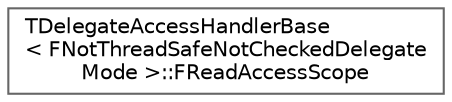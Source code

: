 digraph "Graphical Class Hierarchy"
{
 // INTERACTIVE_SVG=YES
 // LATEX_PDF_SIZE
  bgcolor="transparent";
  edge [fontname=Helvetica,fontsize=10,labelfontname=Helvetica,labelfontsize=10];
  node [fontname=Helvetica,fontsize=10,shape=box,height=0.2,width=0.4];
  rankdir="LR";
  Node0 [id="Node000000",label="TDelegateAccessHandlerBase\l\< FNotThreadSafeNotCheckedDelegate\lMode \>::FReadAccessScope",height=0.2,width=0.4,color="grey40", fillcolor="white", style="filled",URL="$d5/d7b/structTDelegateAccessHandlerBase_3_01FNotThreadSafeNotCheckedDelegateMode_01_4_1_1FReadAccessScope.html",tooltip=" "];
}
